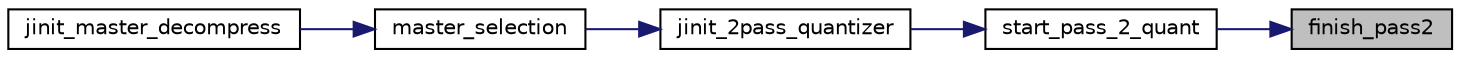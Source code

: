 digraph "finish_pass2"
{
 // LATEX_PDF_SIZE
  bgcolor="transparent";
  edge [fontname="Helvetica",fontsize="10",labelfontname="Helvetica",labelfontsize="10"];
  node [fontname="Helvetica",fontsize="10",shape=record];
  rankdir="RL";
  Node67 [label="finish_pass2",height=0.2,width=0.4,color="black", fillcolor="grey75", style="filled", fontcolor="black",tooltip=" "];
  Node67 -> Node68 [dir="back",color="midnightblue",fontsize="10",style="solid"];
  Node68 [label="start_pass_2_quant",height=0.2,width=0.4,color="black",URL="$jquant2_8c.html#a1ebbe294fe36c4601a734d6b9f5decd2",tooltip=" "];
  Node68 -> Node69 [dir="back",color="midnightblue",fontsize="10",style="solid"];
  Node69 [label="jinit_2pass_quantizer",height=0.2,width=0.4,color="black",URL="$jquant2_8c.html#aab797e70ea934dea0d6409dc428f1e4d",tooltip=" "];
  Node69 -> Node70 [dir="back",color="midnightblue",fontsize="10",style="solid"];
  Node70 [label="master_selection",height=0.2,width=0.4,color="black",URL="$jdmaster_8c.html#a440a4f3af47f35f6dd2a353329bc3baf",tooltip=" "];
  Node70 -> Node71 [dir="back",color="midnightblue",fontsize="10",style="solid"];
  Node71 [label="jinit_master_decompress",height=0.2,width=0.4,color="black",URL="$jdmaster_8c.html#a103160e5ec5fd80c654e74f633b14818",tooltip=" "];
}
